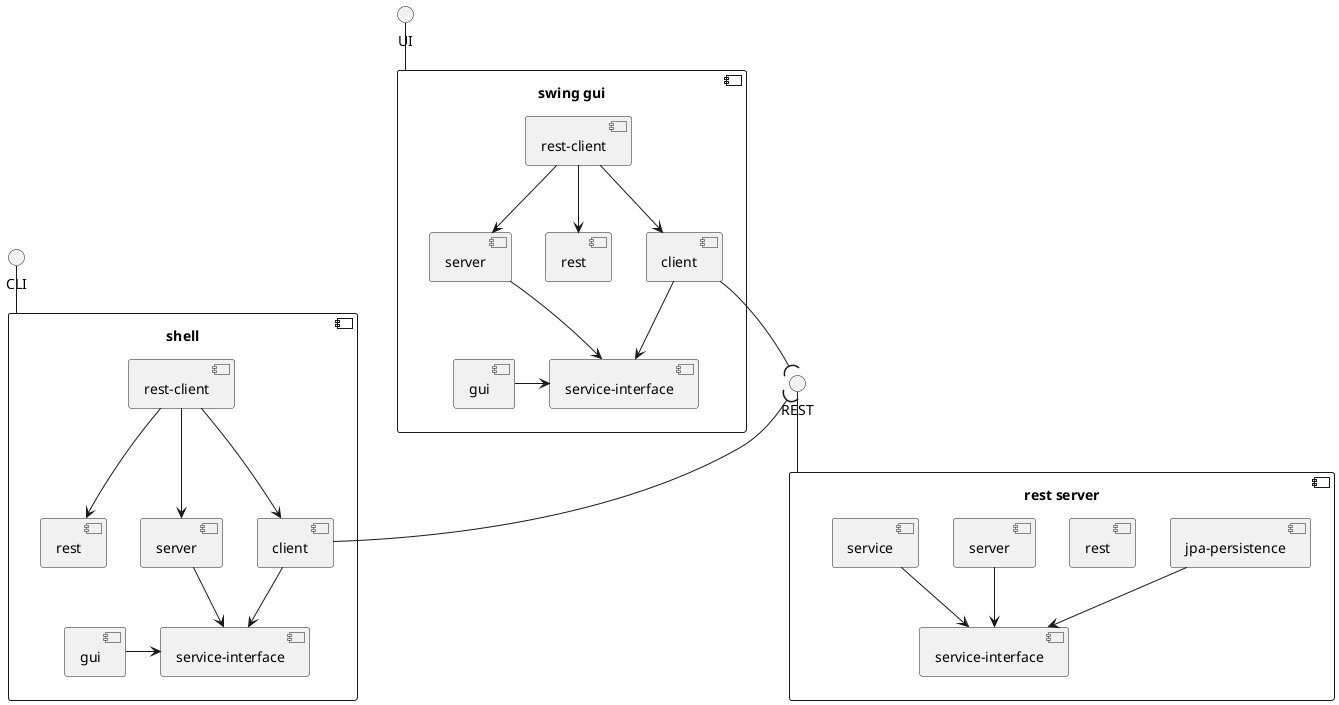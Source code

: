 @startuml

'!theme mono
'COMMENT - skinparam linetype ortho

interface cli as "CLI"
interface restserverrest as "REST"
interface ui as "UI"

component restserver as "rest server" {
    component rsjpapersistence as "jpa-persistence"
    component rsrest as "rest"
    component rsserver as "server"
    component rsservice as "service"
    component rsserviceinterface as "service-interface"

    rsjpapersistence --> rsserviceinterface

    rsserver --> rsserviceinterface

    rsservice --> rsserviceinterface
}

component shell {
    component shclient as "client"
    component shgui as "gui"
    component shrest as "rest"
    component shrestclient as "rest-client"
    component shserviceinterface as "service-interface"
    component shserver as "server"

    shclient --> shserviceinterface

    shgui -RIGHT-> shserviceinterface

    shrestclient --> shclient
    shrestclient --> shrest
    shrestclient --> shserver

    shserver --> shserviceinterface

    restserverrest )-- shclient
}

component swinggui as "swing gui" {
    component client
    component gui
    component rest
    component restclient as "rest-client"
    component serviceinterface as "service-interface"
    component server

    client --> serviceinterface

    gui -RIGHT-> serviceinterface

    restclient --> client
    restclient --> rest
    restclient --> server

    server --> serviceinterface

    restserverrest )-UP- client
}

cli -- shell
ui -- swinggui

restserver -UP- restserverrest

@enduml